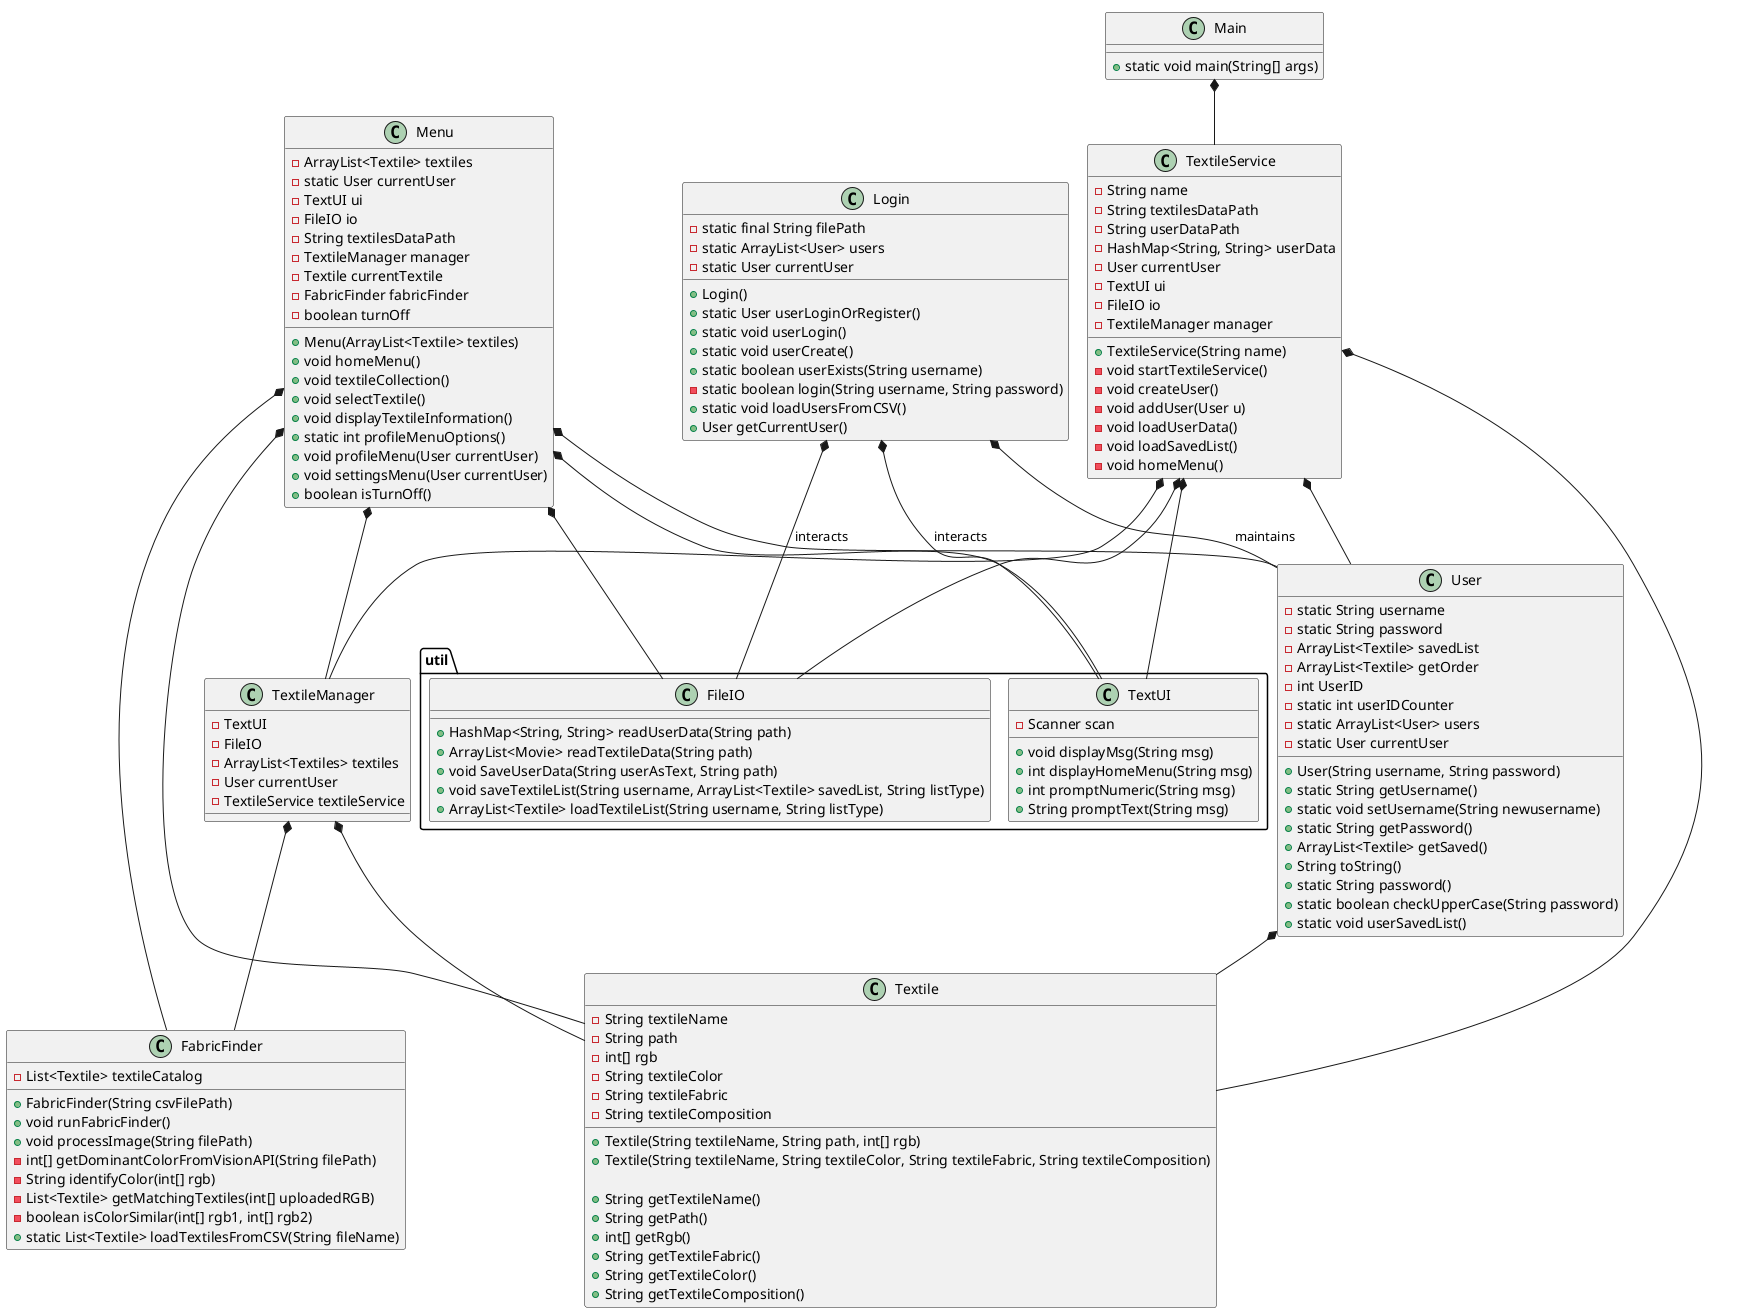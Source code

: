 @startuml
!pragma layout smetana

class Main {
+ static void main(String[] args)
}


class TextileService{
- String name
- String textilesDataPath
- String userDataPath
- HashMap<String, String> userData
- User currentUser
- TextUI ui
- FileIO io
- TextileManager manager
+ TextileService(String name)
- void startTextileService()
- void createUser()
- void addUser(User u)
- void loadUserData()
- void loadSavedList()
- void homeMenu()
}

class TextileManager{
- TextUI
- FileIO
- ArrayList<Textiles> textiles
- User currentUser
- TextileService textileService
}

class FabricFinder{
 - List<Textile> textileCatalog

    + FabricFinder(String csvFilePath)
    + void runFabricFinder()
    + void processImage(String filePath)
    - int[] getDominantColorFromVisionAPI(String filePath)
    - String identifyColor(int[] rgb)
    - List<Textile> getMatchingTextiles(int[] uploadedRGB)
    - boolean isColorSimilar(int[] rgb1, int[] rgb2)
    + static List<Textile> loadTextilesFromCSV(String fileName)
}

class Login {
    - static final String filePath
    - static ArrayList<User> users
    - static User currentUser

    + Login()
    + static User userLoginOrRegister()
    + static void userLogin()
    + static void userCreate()
    + static boolean userExists(String username)
    - static boolean login(String username, String password)
    + static void loadUsersFromCSV()
    + User getCurrentUser()
}

class User {
    - static String username
    - static String password
    - ArrayList<Textile> savedList
    - ArrayList<Textile> getOrder
    - int UserID
    - static int userIDCounter
    - static ArrayList<User> users
    - static User currentUser

    + User(String username, String password)
    + static String getUsername()
    + static void setUsername(String newusername)
    + static String getPassword()
    + ArrayList<Textile> getSaved()
    + String toString()
    + static String password()
    + static boolean checkUpperCase(String password)
    + static void userSavedList()
}

class Textile {
    - String textileName
    - String path
    - int[] rgb
    - String textileColor
    - String textileFabric
    - String textileComposition

    + Textile(String textileName, String path, int[] rgb)
    + Textile(String textileName, String textileColor, String textileFabric, String textileComposition)

    + String getTextileName()
    + String getPath()
    + int[] getRgb()
    + String getTextileFabric()
    + String getTextileColor()
    + String getTextileComposition()
}

class Menu {
    - ArrayList<Textile> textiles
    - static User currentUser
    - TextUI ui
    - FileIO io
    - String textilesDataPath
    - TextileManager manager
    - Textile currentTextile
    - FabricFinder fabricFinder
    - boolean turnOff

    + Menu(ArrayList<Textile> textiles)
    + void homeMenu()
    + void textileCollection()
    + void selectTextile()
    + void displayTextileInformation()
    + static int profileMenuOptions()
    + void profileMenu(User currentUser)
    + void settingsMenu(User currentUser)
    + boolean isTurnOff()
}

package "util" {

class TextUI {
- Scanner scan
+ void displayMsg(String msg)
+ int displayHomeMenu(String msg)
+ int promptNumeric(String msg)
+ String promptText(String msg)
}

class FileIO {
+ HashMap<String, String> readUserData(String path)
+ ArrayList<Movie> readTextileData(String path)
+ void SaveUserData(String userAsText, String path)
+ void saveTextileList(String username, ArrayList<Textile> savedList, String listType)
+ ArrayList<Textile> loadTextileList(String username, String listType)
}
}

Main *-- TextileService
TextileService *-- FileIO
TextileService *-- TextUI
TextileService *-- User
TextileService *-- TextileManager
TextileManager *-- Textile
TextileManager *-- FabricFinder
TextileService *-- Textile
User *-- Textile
Menu *-- Textile
Menu *-- TextileManager
Menu *-- FabricFinder
Menu *-- TextUI
Menu *-- FileIO
Menu *-- User
Login *-- User : maintains
Login *-- TextUI : interacts
Login *-- FileIO : interacts
@enduml